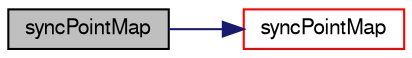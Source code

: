 digraph "syncPointMap"
{
  bgcolor="transparent";
  edge [fontname="FreeSans",fontsize="10",labelfontname="FreeSans",labelfontsize="10"];
  node [fontname="FreeSans",fontsize="10",shape=record];
  rankdir="LR";
  Node1 [label="syncPointMap",height=0.2,width=0.4,color="black", fillcolor="grey75", style="filled" fontcolor="black"];
  Node1 -> Node2 [color="midnightblue",fontsize="10",style="solid",fontname="FreeSans"];
  Node2 [label="syncPointMap",height=0.2,width=0.4,color="red",URL="$a02474.html#a08bdf5c6403dd4367d1714c3d5b4145d",tooltip="Synchronize values on selected points. "];
}

